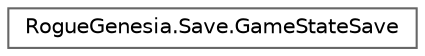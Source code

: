 digraph "Graphical Class Hierarchy"
{
 // LATEX_PDF_SIZE
  bgcolor="transparent";
  edge [fontname=Helvetica,fontsize=10,labelfontname=Helvetica,labelfontsize=10];
  node [fontname=Helvetica,fontsize=10,shape=box,height=0.2,width=0.4];
  rankdir="LR";
  Node0 [label="RogueGenesia.Save.GameStateSave",height=0.2,width=0.4,color="grey40", fillcolor="white", style="filled",URL="$class_rogue_genesia_1_1_save_1_1_game_state_save.html",tooltip=" "];
}
